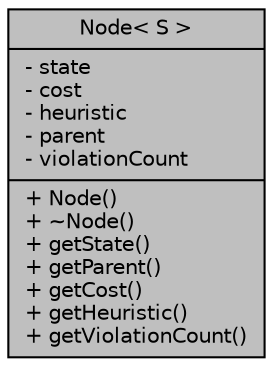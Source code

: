 digraph "Node&lt; S &gt;"
{
 // INTERACTIVE_SVG=YES
 // LATEX_PDF_SIZE
  edge [fontname="Helvetica",fontsize="10",labelfontname="Helvetica",labelfontsize="10"];
  node [fontname="Helvetica",fontsize="10",shape=record];
  Node1 [label="{Node\< S \>\n|- state\l- cost\l- heuristic\l- parent\l- violationCount\l|+ Node()\l+ ~Node()\l+ getState()\l+ getParent()\l+ getCost()\l+ getHeuristic()\l+ getViolationCount()\l}",height=0.2,width=0.4,color="black", fillcolor="grey75", style="filled", fontcolor="black",tooltip="Node structure used in A*."];
}
